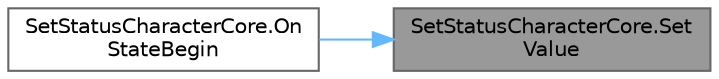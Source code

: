 digraph "SetStatusCharacterCore.SetValue"
{
 // LATEX_PDF_SIZE
  bgcolor="transparent";
  edge [fontname=Helvetica,fontsize=10,labelfontname=Helvetica,labelfontsize=10];
  node [fontname=Helvetica,fontsize=10,shape=box,height=0.2,width=0.4];
  rankdir="RL";
  Node1 [id="Node000001",label="SetStatusCharacterCore.Set\lValue",height=0.2,width=0.4,color="gray40", fillcolor="grey60", style="filled", fontcolor="black",tooltip=" "];
  Node1 -> Node2 [id="edge1_Node000001_Node000002",dir="back",color="steelblue1",style="solid",tooltip=" "];
  Node2 [id="Node000002",label="SetStatusCharacterCore.On\lStateBegin",height=0.2,width=0.4,color="grey40", fillcolor="white", style="filled",URL="$class_set_status_character_core.html#aa5ac6164653a212415302c19af798abb",tooltip=" "];
}
